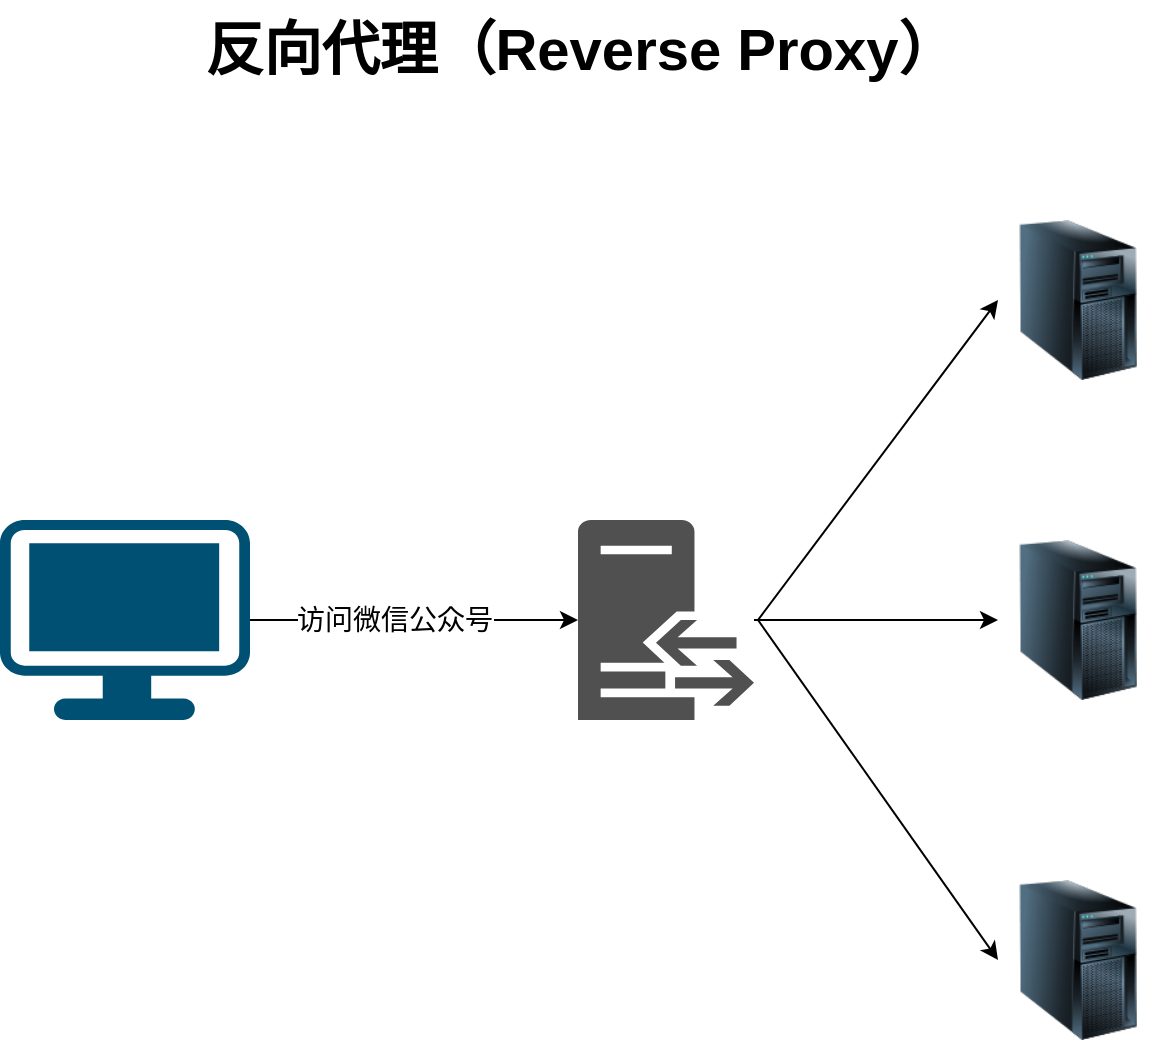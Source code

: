 <mxfile version="21.3.2" type="github">
  <diagram name="第 1 页" id="11mHXDI1hxxGPouuC6vA">
    <mxGraphModel dx="1386" dy="806" grid="1" gridSize="10" guides="1" tooltips="1" connect="1" arrows="1" fold="1" page="1" pageScale="1" pageWidth="827" pageHeight="1169" math="0" shadow="0">
      <root>
        <mxCell id="0" />
        <mxCell id="1" parent="0" />
        <mxCell id="LwiUL_QHweqGwDbJVOeg-6" style="edgeStyle=orthogonalEdgeStyle;rounded=0;orthogonalLoop=1;jettySize=auto;html=1;" edge="1" parent="1" source="LwiUL_QHweqGwDbJVOeg-1" target="LwiUL_QHweqGwDbJVOeg-2">
          <mxGeometry relative="1" as="geometry" />
        </mxCell>
        <mxCell id="LwiUL_QHweqGwDbJVOeg-11" value="&lt;font style=&quot;font-size: 14px;&quot;&gt;访问微信公众号&lt;/font&gt;" style="edgeLabel;html=1;align=center;verticalAlign=middle;resizable=0;points=[];" vertex="1" connectable="0" parent="LwiUL_QHweqGwDbJVOeg-6">
          <mxGeometry x="-0.122" relative="1" as="geometry">
            <mxPoint as="offset" />
          </mxGeometry>
        </mxCell>
        <mxCell id="LwiUL_QHweqGwDbJVOeg-1" value="" style="points=[[0.03,0.03,0],[0.5,0,0],[0.97,0.03,0],[1,0.4,0],[0.97,0.745,0],[0.5,1,0],[0.03,0.745,0],[0,0.4,0]];verticalLabelPosition=bottom;sketch=0;html=1;verticalAlign=top;aspect=fixed;align=center;pointerEvents=1;shape=mxgraph.cisco19.workstation;fillColor=#005073;strokeColor=none;" vertex="1" parent="1">
          <mxGeometry x="90" y="300" width="125" height="100" as="geometry" />
        </mxCell>
        <mxCell id="LwiUL_QHweqGwDbJVOeg-7" style="rounded=0;orthogonalLoop=1;jettySize=auto;html=1;entryX=0;entryY=0.5;entryDx=0;entryDy=0;" edge="1" parent="1" target="LwiUL_QHweqGwDbJVOeg-3">
          <mxGeometry relative="1" as="geometry">
            <mxPoint x="469" y="350" as="sourcePoint" />
          </mxGeometry>
        </mxCell>
        <mxCell id="LwiUL_QHweqGwDbJVOeg-8" style="edgeStyle=orthogonalEdgeStyle;rounded=0;orthogonalLoop=1;jettySize=auto;html=1;" edge="1" parent="1" source="LwiUL_QHweqGwDbJVOeg-2" target="LwiUL_QHweqGwDbJVOeg-4">
          <mxGeometry relative="1" as="geometry" />
        </mxCell>
        <mxCell id="LwiUL_QHweqGwDbJVOeg-9" style="rounded=0;orthogonalLoop=1;jettySize=auto;html=1;entryX=0;entryY=0.5;entryDx=0;entryDy=0;" edge="1" parent="1" target="LwiUL_QHweqGwDbJVOeg-5">
          <mxGeometry relative="1" as="geometry">
            <mxPoint x="469" y="350" as="sourcePoint" />
          </mxGeometry>
        </mxCell>
        <mxCell id="LwiUL_QHweqGwDbJVOeg-2" value="" style="sketch=0;pointerEvents=1;shadow=0;dashed=0;html=1;strokeColor=none;fillColor=#505050;labelPosition=center;verticalLabelPosition=bottom;verticalAlign=top;outlineConnect=0;align=center;shape=mxgraph.office.servers.reverse_proxy;" vertex="1" parent="1">
          <mxGeometry x="379" y="300" width="88" height="100" as="geometry" />
        </mxCell>
        <mxCell id="LwiUL_QHweqGwDbJVOeg-3" value="" style="image;html=1;image=img/lib/clip_art/computers/Server_Tower_128x128.png" vertex="1" parent="1">
          <mxGeometry x="589" y="150" width="80" height="80" as="geometry" />
        </mxCell>
        <mxCell id="LwiUL_QHweqGwDbJVOeg-4" value="" style="image;html=1;image=img/lib/clip_art/computers/Server_Tower_128x128.png" vertex="1" parent="1">
          <mxGeometry x="589" y="310" width="80" height="80" as="geometry" />
        </mxCell>
        <mxCell id="LwiUL_QHweqGwDbJVOeg-5" value="" style="image;html=1;image=img/lib/clip_art/computers/Server_Tower_128x128.png" vertex="1" parent="1">
          <mxGeometry x="589" y="480" width="80" height="80" as="geometry" />
        </mxCell>
        <mxCell id="LwiUL_QHweqGwDbJVOeg-10" value="&lt;b&gt;&lt;font style=&quot;font-size: 29px;&quot;&gt;反向代理（Reverse Proxy）&lt;/font&gt;&lt;/b&gt;" style="text;html=1;align=center;verticalAlign=middle;resizable=0;points=[];autosize=1;strokeColor=none;fillColor=none;" vertex="1" parent="1">
          <mxGeometry x="180" y="40" width="400" height="50" as="geometry" />
        </mxCell>
      </root>
    </mxGraphModel>
  </diagram>
</mxfile>
